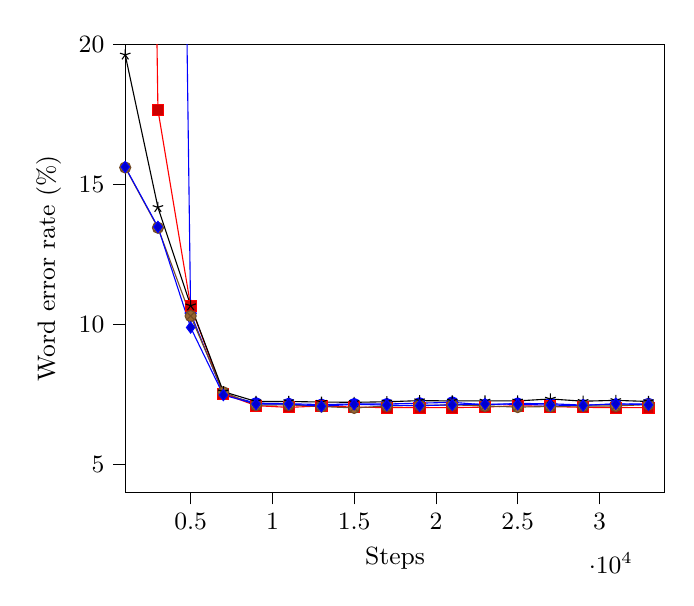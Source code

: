 \begin{tikzpicture}
\small

\begin{axis}[
legend cell align={left},
legend style={fill opacity=0.9, draw opacity=1, text opacity=1, draw=white!90.0!black},
tick align=outside,
tick pos=left,
x grid style={white!69.02!black},
xlabel={Steps},
xmin=1000, xmax=34000,
xtick style={color=black},
y grid style={white!69.02!black},
ylabel={Word error rate (\%)},
ymin=4, ymax=20,
ytick style={color=black}
]
\addplot 
table {
1000 98.41
3000 97.93
5000 10.40
7000 7.51
9000 7.19
11000 7.17
13000 7.14
15000 7.16
17000 7.16
19000 7.19
21000 7.22
23000 7.13
25000 7.18
27000 7.17
29000 7.12
31000 7.15
33000 7.17
};
\addplot 
table {
1000 99.84
3000 17.66
5000 10.66
7000 7.53
9000 7.10
11000 7.04
13000 7.09
15000 7.05
17000 7.03
19000 7.03
21000 7.03
23000 7.05
25000 7.10
27000 7.07
29000 7.04
31000 7.03
33000 7.03
};
\addplot 
table {
1000 15.60
3000 13.45
5000 10.30
7000 7.58
9000 7.12
11000 7.13
13000 7.07
15000 7.02
17000 7.09
19000 7.11
21000 7.13
23000 7.09
25000 7.05
27000 7.07
29000 7.09
31000 7.09
33000 7.14
};
\addplot 
table {
1000 19.62
3000 14.18
5000 10.67
7000 7.60
9000 7.25
11000 7.25
13000 7.23
15000 7.22
17000 7.24
19000 7.28
21000 7.27
23000 7.27
25000 7.27
27000 7.34
29000 7.26
31000 7.29
33000 7.25
};
\addplot 
table {
1000 15.62
3000 13.48
5000 9.89
7000 7.48
9000 7.16
11000 7.16
13000 7.08
15000 7.15
17000 7.12
19000 7.10
21000 7.13
23000 7.16
25000 7.15
27000 7.12
29000 7.11
31000 7.17
33000 7.13
};

\end{axis}

\end{tikzpicture}

